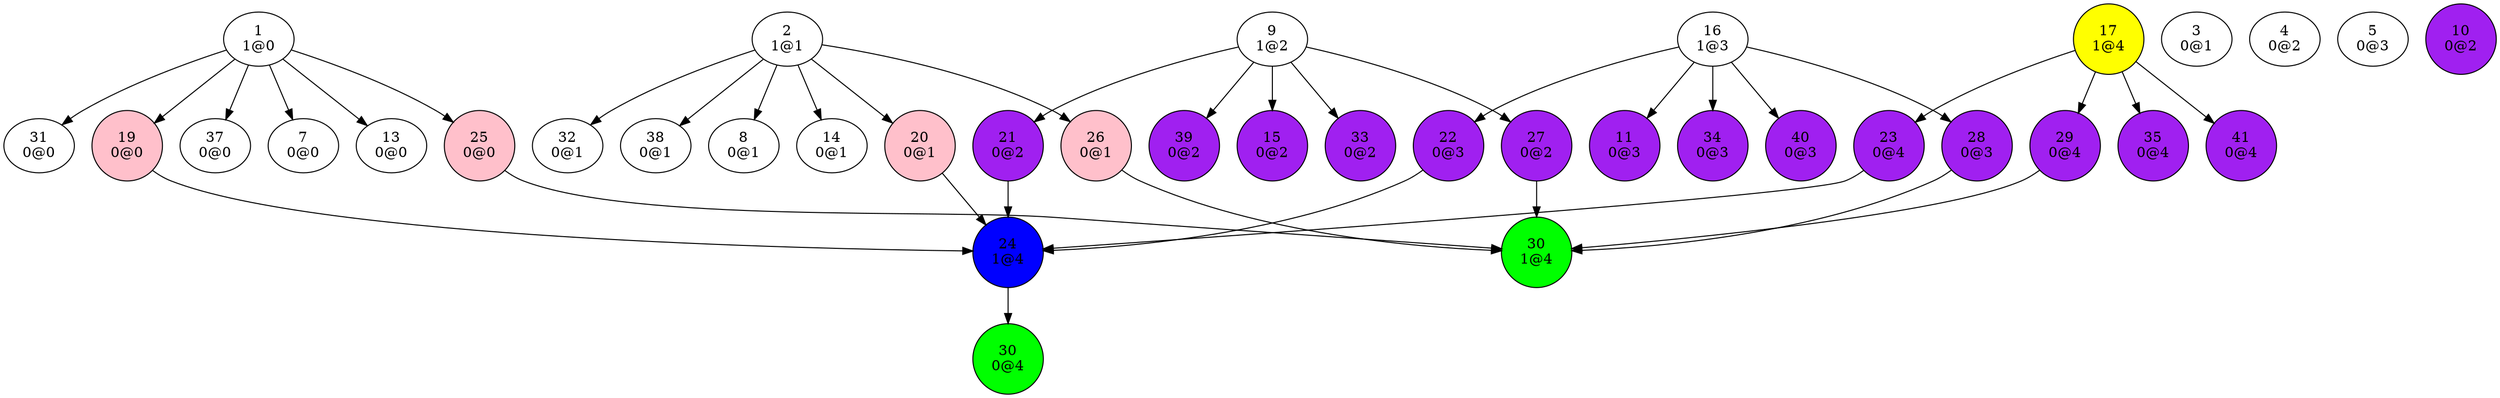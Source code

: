 digraph {
"1
1@0"->"7
0@0";
"1
1@0"->"13
0@0";
"1
1@0"->"19
0@0";
"1
1@0"->"25
0@0";
"1
1@0"->"31
0@0";
"1
1@0"->"37
0@0";
"2
1@1"->"8
0@1";
"2
1@1"->"14
0@1";
"2
1@1"->"20
0@1";
"2
1@1"->"26
0@1";
"2
1@1"->"32
0@1";
"2
1@1"->"38
0@1";
"3
0@1";
"4
0@2";
"5
0@3";
"7
0@0";
"8
0@1";
"9
1@2"->"15
0@2";
"9
1@2"->"21
0@2";
"9
1@2"->"27
0@2";
"9
1@2"->"33
0@2";
"9
1@2"->"39
0@2";
"10
0@2";
"11
0@3";
"13
0@0";
"14
0@1";
"15
0@2";
"16
1@3"->"11
0@3";
"16
1@3"->"22
0@3";
"16
1@3"->"28
0@3";
"16
1@3"->"34
0@3";
"16
1@3"->"40
0@3";
"17
1@4"->"23
0@4";
"17
1@4"->"29
0@4";
"17
1@4"->"35
0@4";
"17
1@4"->"41
0@4";
"19
0@0"->"24
1@4";
"20
0@1"->"24
1@4";
"21
0@2"->"24
1@4";
"22
0@3"->"24
1@4";
"23
0@4"->"24
1@4";
"24
1@4"->"30
0@4";
"25
0@0"->"30
1@4";
"26
0@1"->"30
1@4";
"27
0@2"->"30
1@4";
"28
0@3"->"30
1@4";
"29
0@4"->"30
1@4";
"30
0@4";
"30
1@4";
"31
0@0";
"32
0@1";
"33
0@2";
"34
0@3";
"35
0@4";
"37
0@0";
"38
0@1";
"39
0@2";
"40
0@3";
"41
0@4";
"10
0@2"[shape=circle, style=filled, fillcolor=purple];
"11
0@3"[shape=circle, style=filled, fillcolor=purple];
"15
0@2"[shape=circle, style=filled, fillcolor=purple];
"17
1@4"[shape=circle, style=filled, fillcolor=yellow];
"19
0@0"[shape=circle, style=filled, fillcolor=pink];
"20
0@1"[shape=circle, style=filled, fillcolor=pink];
"21
0@2"[shape=circle, style=filled, fillcolor=purple];
"22
0@3"[shape=circle, style=filled, fillcolor=purple];
"23
0@4"[shape=circle, style=filled, fillcolor=purple];
"24
1@4"[shape=circle, style=filled, fillcolor=blue];
"25
0@0"[shape=circle, style=filled, fillcolor=pink];
"26
0@1"[shape=circle, style=filled, fillcolor=pink];
"27
0@2"[shape=circle, style=filled, fillcolor=purple];
"28
0@3"[shape=circle, style=filled, fillcolor=purple];
"29
0@4"[shape=circle, style=filled, fillcolor=purple];
"30
0@4"[shape=circle, style=filled, fillcolor=green];
"30
1@4"[shape=circle, style=filled, fillcolor=green];
"33
0@2"[shape=circle, style=filled, fillcolor=purple];
"34
0@3"[shape=circle, style=filled, fillcolor=purple];
"35
0@4"[shape=circle, style=filled, fillcolor=purple];
"39
0@2"[shape=circle, style=filled, fillcolor=purple];
"40
0@3"[shape=circle, style=filled, fillcolor=purple];
"41
0@4"[shape=circle, style=filled, fillcolor=purple];
}